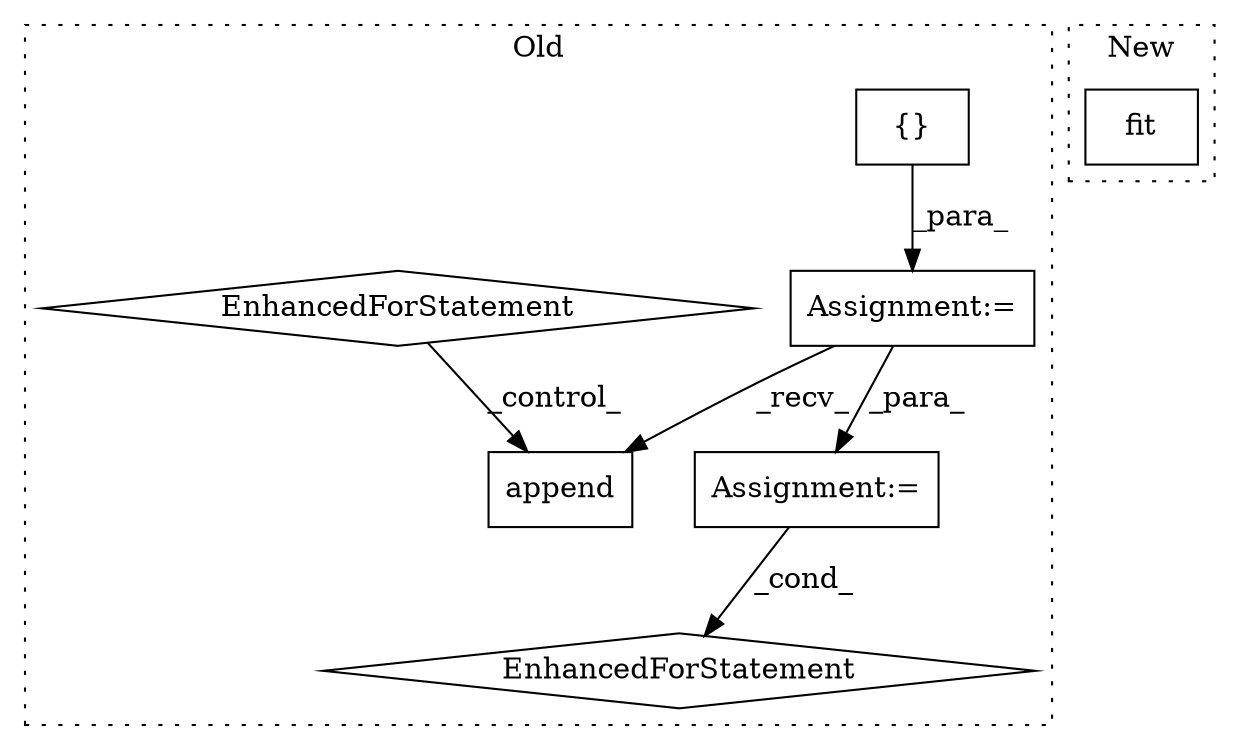 digraph G {
subgraph cluster0 {
1 [label="append" a="32" s="5916,5929" l="7,1" shape="box"];
3 [label="{}" a="4" s="5439" l="2" shape="box"];
4 [label="EnhancedForStatement" a="70" s="5586,5655" l="53,2" shape="diamond"];
5 [label="Assignment:=" a="7" s="5390" l="1" shape="box"];
6 [label="Assignment:=" a="7" s="6061,6173" l="53,2" shape="box"];
7 [label="EnhancedForStatement" a="70" s="6061,6173" l="53,2" shape="diamond"];
label = "Old";
style="dotted";
}
subgraph cluster1 {
2 [label="fit" a="32" s="4815,4831" l="4,1" shape="box"];
label = "New";
style="dotted";
}
3 -> 5 [label="_para_"];
4 -> 1 [label="_control_"];
5 -> 6 [label="_para_"];
5 -> 1 [label="_recv_"];
6 -> 7 [label="_cond_"];
}